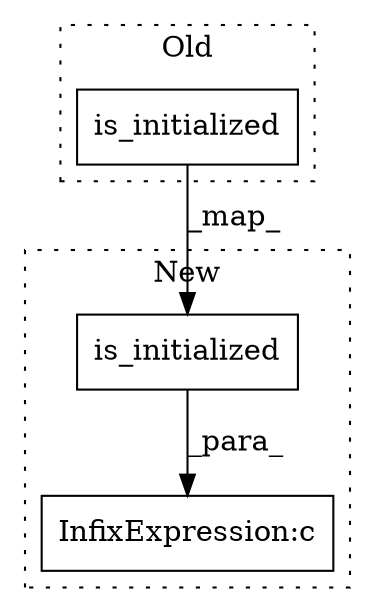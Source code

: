 digraph G {
subgraph cluster0 {
1 [label="is_initialized" a="32" s="2842" l="16" shape="box"];
label = "Old";
style="dotted";
}
subgraph cluster1 {
2 [label="is_initialized" a="32" s="2878" l="16" shape="box"];
3 [label="InfixExpression:c" a="27" s="2856" l="4" shape="box"];
label = "New";
style="dotted";
}
1 -> 2 [label="_map_"];
2 -> 3 [label="_para_"];
}